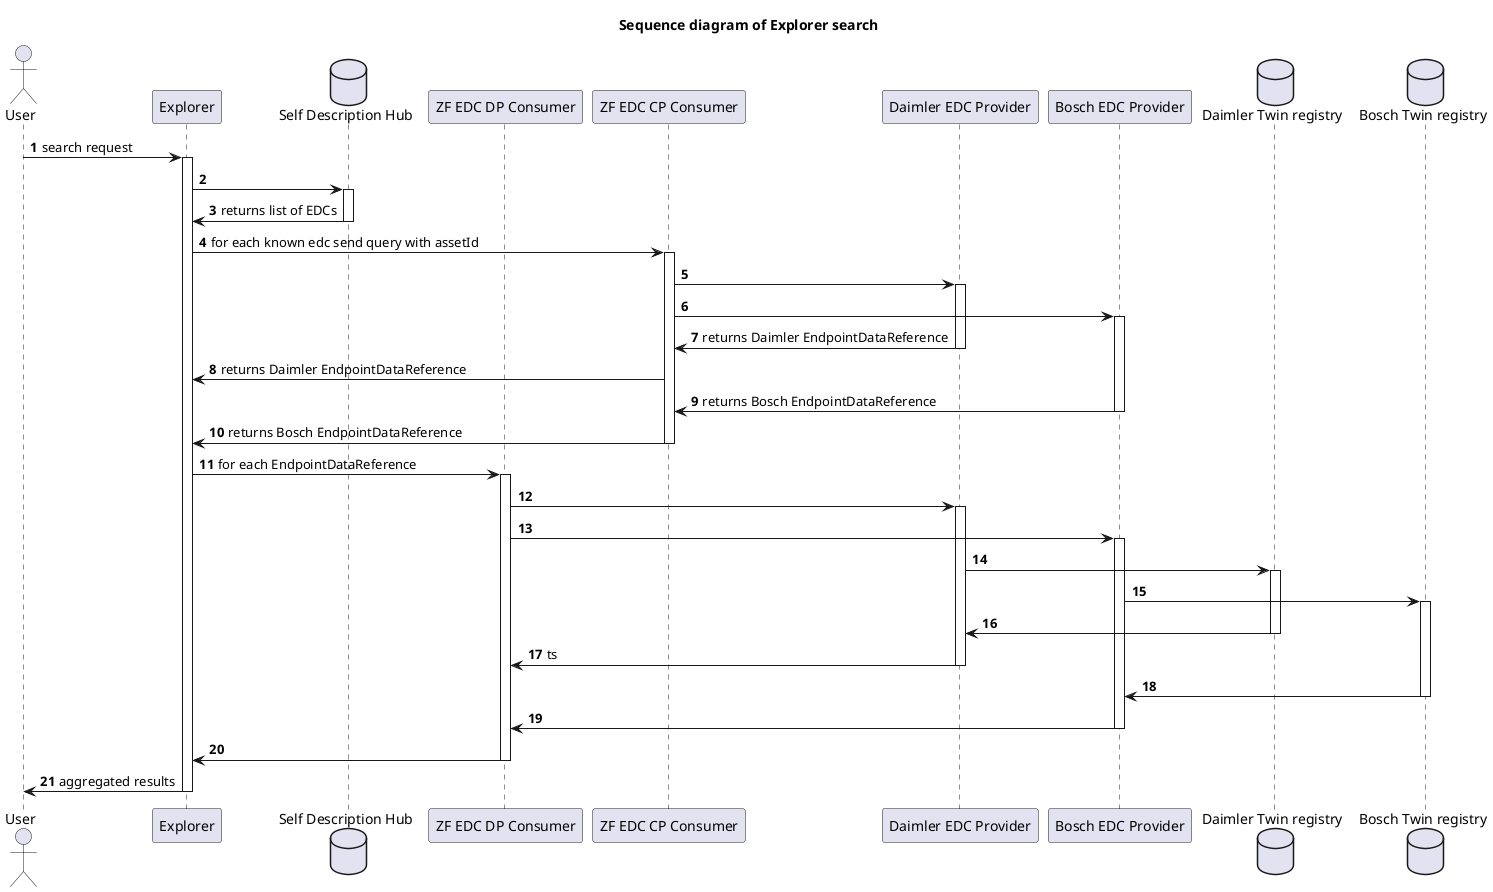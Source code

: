@startuml
'https://plantuml.com/sequence-diagram

title Sequence diagram of Explorer search
actor User as user

participant "Explorer" as explorer
database "Self Description Hub" as sdh
participant "ZF EDC DP Consumer" as zfEdcDpConsumer
participant "ZF EDC CP Consumer" as zfEdcCpConsumer
participant "Daimler EDC Provider" as daimlerEDCProvider
participant "Bosch EDC Provider" as boschEDCProvider
database "Daimler Twin registry" as daimlerTwinRegistry
database "Bosch Twin registry" as boschTwinRegistry

autonumber

user -> explorer:search request
activate explorer
explorer -> sdh
activate sdh
explorer <- sdh: returns list of EDCs
deactivate sdh

explorer -> zfEdcCpConsumer : for each known edc send query with assetId
activate zfEdcCpConsumer
zfEdcCpConsumer -> daimlerEDCProvider
activate daimlerEDCProvider
zfEdcCpConsumer -> boschEDCProvider
activate boschEDCProvider
zfEdcCpConsumer <- daimlerEDCProvider : returns Daimler EndpointDataReference
deactivate daimlerEDCProvider
explorer <- zfEdcCpConsumer: returns Daimler EndpointDataReference
zfEdcCpConsumer <- boschEDCProvider : returns Bosch EndpointDataReference
deactivate boschEDCProvider
explorer <- zfEdcCpConsumer: returns Bosch EndpointDataReference
deactivate zfEdcCpConsumer

explorer -> zfEdcDpConsumer: for each EndpointDataReference
activate zfEdcDpConsumer

zfEdcDpConsumer -> daimlerEDCProvider
activate daimlerEDCProvider
zfEdcDpConsumer -> boschEDCProvider
activate boschEDCProvider
daimlerEDCProvider -> daimlerTwinRegistry
activate daimlerTwinRegistry
boschEDCProvider -> boschTwinRegistry
activate boschTwinRegistry
daimlerEDCProvider <- daimlerTwinRegistry
deactivate daimlerTwinRegistry
zfEdcDpConsumer <- daimlerEDCProvider:ts
deactivate daimlerEDCProvider
boschEDCProvider <- boschTwinRegistry
deactivate boschTwinRegistry
zfEdcDpConsumer <- boschEDCProvider
deactivate boschEDCProvider
explorer <- zfEdcDpConsumer
deactivate zfEdcDpConsumer
user <- explorer: aggregated results
deactivate explorer
@enduml
